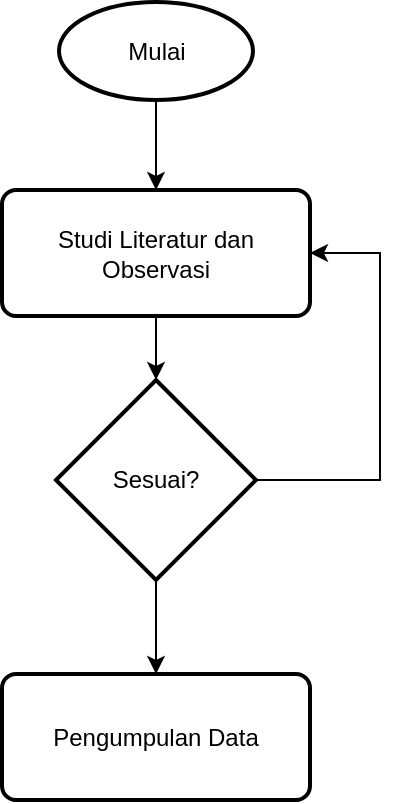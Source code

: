 <mxfile version="21.6.1" type="github">
  <diagram name="Halaman-1" id="N3lFzF_QxEheowapjdO8">
    <mxGraphModel dx="4387" dy="490" grid="1" gridSize="7" guides="1" tooltips="1" connect="1" arrows="1" fold="1" page="1" pageScale="1" pageWidth="1169" pageHeight="827" background="none" math="0" shadow="0">
      <root>
        <mxCell id="0" />
        <mxCell id="1" parent="0" />
        <mxCell id="cxdvPk_amLAOKnpy7xhZ-26" style="edgeStyle=orthogonalEdgeStyle;rounded=0;orthogonalLoop=1;jettySize=auto;html=1;exitX=0.5;exitY=1;exitDx=0;exitDy=0;exitPerimeter=0;entryX=0.5;entryY=0;entryDx=0;entryDy=0;" edge="1" source="cxdvPk_amLAOKnpy7xhZ-27" target="cxdvPk_amLAOKnpy7xhZ-29" parent="1">
          <mxGeometry relative="1" as="geometry" />
        </mxCell>
        <mxCell id="cxdvPk_amLAOKnpy7xhZ-27" value="Mulai" style="strokeWidth=2;html=1;shape=mxgraph.flowchart.start_1;whiteSpace=wrap;" vertex="1" parent="1">
          <mxGeometry x="-3408.5" y="42" width="97" height="49" as="geometry" />
        </mxCell>
        <mxCell id="cxdvPk_amLAOKnpy7xhZ-36" style="edgeStyle=orthogonalEdgeStyle;rounded=0;orthogonalLoop=1;jettySize=auto;html=1;exitX=0.5;exitY=1;exitDx=0;exitDy=0;entryX=0.5;entryY=0;entryDx=0;entryDy=0;entryPerimeter=0;" edge="1" parent="1" source="cxdvPk_amLAOKnpy7xhZ-29" target="cxdvPk_amLAOKnpy7xhZ-34">
          <mxGeometry relative="1" as="geometry" />
        </mxCell>
        <mxCell id="cxdvPk_amLAOKnpy7xhZ-29" value="Studi Literatur dan Observasi" style="rounded=1;whiteSpace=wrap;html=1;absoluteArcSize=1;arcSize=14;strokeWidth=2;" vertex="1" parent="1">
          <mxGeometry x="-3437" y="136" width="154" height="63" as="geometry" />
        </mxCell>
        <mxCell id="cxdvPk_amLAOKnpy7xhZ-35" style="edgeStyle=orthogonalEdgeStyle;rounded=0;orthogonalLoop=1;jettySize=auto;html=1;exitX=1;exitY=0.5;exitDx=0;exitDy=0;exitPerimeter=0;entryX=1;entryY=0.5;entryDx=0;entryDy=0;" edge="1" parent="1" source="cxdvPk_amLAOKnpy7xhZ-34" target="cxdvPk_amLAOKnpy7xhZ-29">
          <mxGeometry relative="1" as="geometry">
            <Array as="points">
              <mxPoint x="-3248" y="281" />
              <mxPoint x="-3248" y="168" />
            </Array>
          </mxGeometry>
        </mxCell>
        <mxCell id="cxdvPk_amLAOKnpy7xhZ-38" style="edgeStyle=orthogonalEdgeStyle;rounded=0;orthogonalLoop=1;jettySize=auto;html=1;exitX=0.5;exitY=1;exitDx=0;exitDy=0;exitPerimeter=0;entryX=0.5;entryY=0;entryDx=0;entryDy=0;" edge="1" parent="1" source="cxdvPk_amLAOKnpy7xhZ-34" target="cxdvPk_amLAOKnpy7xhZ-37">
          <mxGeometry relative="1" as="geometry" />
        </mxCell>
        <mxCell id="cxdvPk_amLAOKnpy7xhZ-34" value="Sesuai?" style="strokeWidth=2;html=1;shape=mxgraph.flowchart.decision;whiteSpace=wrap;" vertex="1" parent="1">
          <mxGeometry x="-3410" y="231" width="100" height="100" as="geometry" />
        </mxCell>
        <mxCell id="cxdvPk_amLAOKnpy7xhZ-37" value="Pengumpulan Data" style="rounded=1;whiteSpace=wrap;html=1;absoluteArcSize=1;arcSize=14;strokeWidth=2;" vertex="1" parent="1">
          <mxGeometry x="-3437" y="378" width="154" height="63" as="geometry" />
        </mxCell>
      </root>
    </mxGraphModel>
  </diagram>
</mxfile>
